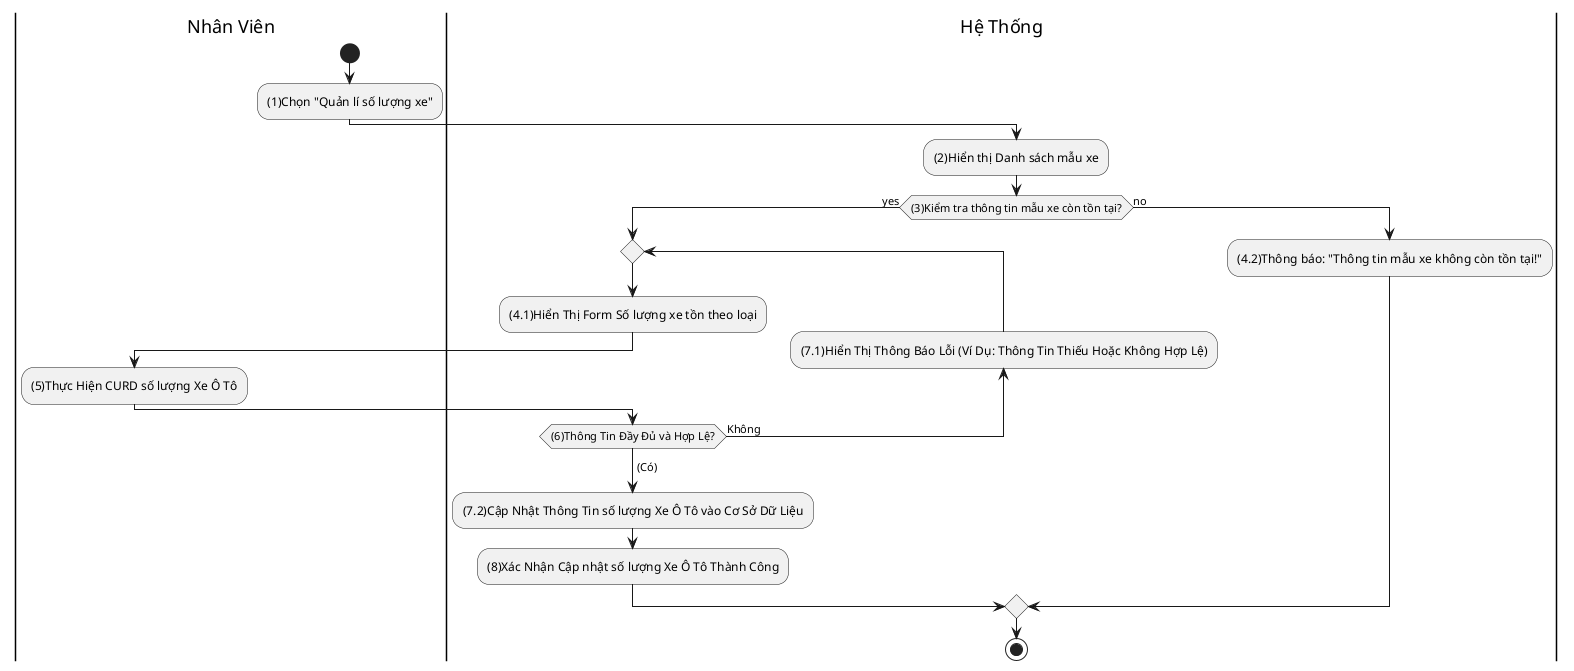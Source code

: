 @startuml
|Nhân Viên|
start
:(1)Chọn "Quản lí số lượng xe";
|Hệ Thống|
:(2)Hiển thị Danh sách mẫu xe;
if ((3)Kiểm tra thông tin mẫu xe còn tồn tại?) then (yes)
  repeat 
    :(4.1)Hiển Thị Form Số lượng xe tồn theo loại;
    |Nhân Viên|
    :(5)Thực Hiện CURD số lượng Xe Ô Tô;
    |Hệ Thống|
    backward :(7.1)Hiển Thị Thông Báo Lỗi (Ví Dụ: Thông Tin Thiếu Hoặc Không Hợp Lệ);
    repeat while ((6)Thông Tin Đầy Đủ và Hợp Lệ?) is (Không)
    -> (Có);
    :(7.2)Cập Nhật Thông Tin số lượng Xe Ô Tô vào Cơ Sở Dữ Liệu;
    :(8)Xác Nhận Cập nhật số lượng Xe Ô Tô Thành Công;
else (no)
  :(4.2)Thông báo: "Thông tin mẫu xe không còn tồn tại!";
endif
stop
@enduml